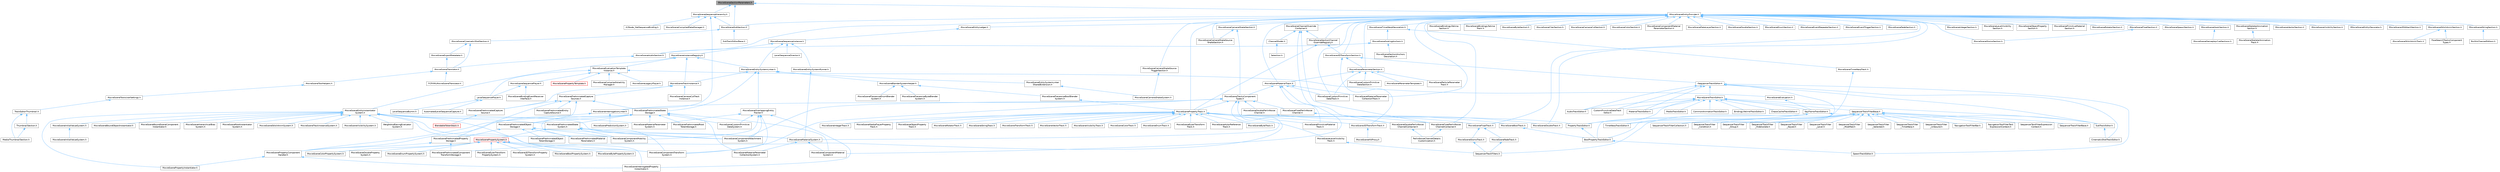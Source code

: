 digraph "MovieSceneSectionParameters.h"
{
 // INTERACTIVE_SVG=YES
 // LATEX_PDF_SIZE
  bgcolor="transparent";
  edge [fontname=Helvetica,fontsize=10,labelfontname=Helvetica,labelfontsize=10];
  node [fontname=Helvetica,fontsize=10,shape=box,height=0.2,width=0.4];
  Node1 [id="Node000001",label="MovieSceneSectionParameters.h",height=0.2,width=0.4,color="gray40", fillcolor="grey60", style="filled", fontcolor="black",tooltip=" "];
  Node1 -> Node2 [id="edge1_Node000001_Node000002",dir="back",color="steelblue1",style="solid",tooltip=" "];
  Node2 [id="Node000002",label="IMovieSceneEntityProvider.h",height=0.2,width=0.4,color="grey40", fillcolor="white", style="filled",URL="$dc/de1/IMovieSceneEntityProvider_8h.html",tooltip=" "];
  Node2 -> Node3 [id="edge2_Node000002_Node000003",dir="back",color="steelblue1",style="solid",tooltip=" "];
  Node3 [id="Node000003",label="IMovieSceneEntityDecorator.h",height=0.2,width=0.4,color="grey40", fillcolor="white", style="filled",URL="$da/d36/IMovieSceneEntityDecorator_8h.html",tooltip=" "];
  Node2 -> Node4 [id="edge3_Node000002_Node000004",dir="back",color="steelblue1",style="solid",tooltip=" "];
  Node4 [id="Node000004",label="MovieScene3DAttachSection.h",height=0.2,width=0.4,color="grey40", fillcolor="white", style="filled",URL="$d4/db3/MovieScene3DAttachSection_8h.html",tooltip=" "];
  Node2 -> Node5 [id="edge4_Node000002_Node000005",dir="back",color="steelblue1",style="solid",tooltip=" "];
  Node5 [id="Node000005",label="MovieScene3DTransformSection.h",height=0.2,width=0.4,color="grey40", fillcolor="white", style="filled",URL="$de/dab/MovieScene3DTransformSection_8h.html",tooltip=" "];
  Node5 -> Node6 [id="edge5_Node000005_Node000006",dir="back",color="steelblue1",style="solid",tooltip=" "];
  Node6 [id="Node000006",label="ISequencerTrackEditor.h",height=0.2,width=0.4,color="grey40", fillcolor="white", style="filled",URL="$df/dca/ISequencerTrackEditor_8h.html",tooltip=" "];
  Node6 -> Node7 [id="edge6_Node000006_Node000007",dir="back",color="steelblue1",style="solid",tooltip=" "];
  Node7 [id="Node000007",label="AudioTrackEditor.h",height=0.2,width=0.4,color="grey40", fillcolor="white", style="filled",URL="$dd/d96/AudioTrackEditor_8h.html",tooltip=" "];
  Node6 -> Node8 [id="edge7_Node000006_Node000008",dir="back",color="steelblue1",style="solid",tooltip=" "];
  Node8 [id="Node000008",label="BoolPropertyTrackEditor.h",height=0.2,width=0.4,color="grey40", fillcolor="white", style="filled",URL="$db/d07/BoolPropertyTrackEditor_8h.html",tooltip=" "];
  Node8 -> Node9 [id="edge8_Node000008_Node000009",dir="back",color="steelblue1",style="solid",tooltip=" "];
  Node9 [id="Node000009",label="SpawnTrackEditor.h",height=0.2,width=0.4,color="grey40", fillcolor="white", style="filled",URL="$d5/dac/SpawnTrackEditor_8h.html",tooltip=" "];
  Node6 -> Node10 [id="edge9_Node000006_Node000010",dir="back",color="steelblue1",style="solid",tooltip=" "];
  Node10 [id="Node000010",label="CinematicShotTrackEditor.h",height=0.2,width=0.4,color="grey40", fillcolor="white", style="filled",URL="$d3/d0c/CinematicShotTrackEditor_8h.html",tooltip=" "];
  Node6 -> Node11 [id="edge10_Node000006_Node000011",dir="back",color="steelblue1",style="solid",tooltip=" "];
  Node11 [id="Node000011",label="CustomPrimitiveDataTrack\lEditor.h",height=0.2,width=0.4,color="grey40", fillcolor="white", style="filled",URL="$dc/d8f/CustomPrimitiveDataTrackEditor_8h.html",tooltip=" "];
  Node6 -> Node12 [id="edge11_Node000006_Node000012",dir="back",color="steelblue1",style="solid",tooltip=" "];
  Node12 [id="Node000012",label="MaterialTrackEditor.h",height=0.2,width=0.4,color="grey40", fillcolor="white", style="filled",URL="$d1/d9f/MaterialTrackEditor_8h.html",tooltip=" "];
  Node6 -> Node13 [id="edge12_Node000006_Node000013",dir="back",color="steelblue1",style="solid",tooltip=" "];
  Node13 [id="Node000013",label="MovieSceneTrackEditor.h",height=0.2,width=0.4,color="grey40", fillcolor="white", style="filled",URL="$db/d6c/MovieSceneTrackEditor_8h.html",tooltip=" "];
  Node13 -> Node7 [id="edge13_Node000013_Node000007",dir="back",color="steelblue1",style="solid",tooltip=" "];
  Node13 -> Node14 [id="edge14_Node000013_Node000014",dir="back",color="steelblue1",style="solid",tooltip=" "];
  Node14 [id="Node000014",label="BindingLifetimeTrackEditor.h",height=0.2,width=0.4,color="grey40", fillcolor="white", style="filled",URL="$db/d3c/BindingLifetimeTrackEditor_8h.html",tooltip=" "];
  Node13 -> Node15 [id="edge15_Node000013_Node000015",dir="back",color="steelblue1",style="solid",tooltip=" "];
  Node15 [id="Node000015",label="ChaosCacheTrackEditor.h",height=0.2,width=0.4,color="grey40", fillcolor="white", style="filled",URL="$db/d36/ChaosCacheTrackEditor_8h.html",tooltip=" "];
  Node13 -> Node16 [id="edge16_Node000013_Node000016",dir="back",color="steelblue1",style="solid",tooltip=" "];
  Node16 [id="Node000016",label="CommonAnimationTrackEditor.h",height=0.2,width=0.4,color="grey40", fillcolor="white", style="filled",URL="$d9/d6e/CommonAnimationTrackEditor_8h.html",tooltip=" "];
  Node13 -> Node11 [id="edge17_Node000013_Node000011",dir="back",color="steelblue1",style="solid",tooltip=" "];
  Node13 -> Node17 [id="edge18_Node000013_Node000017",dir="back",color="steelblue1",style="solid",tooltip=" "];
  Node17 [id="Node000017",label="KeyframeTrackEditor.h",height=0.2,width=0.4,color="grey40", fillcolor="white", style="filled",URL="$dd/d47/KeyframeTrackEditor_8h.html",tooltip=" "];
  Node17 -> Node8 [id="edge19_Node000017_Node000008",dir="back",color="steelblue1",style="solid",tooltip=" "];
  Node17 -> Node18 [id="edge20_Node000017_Node000018",dir="back",color="steelblue1",style="solid",tooltip=" "];
  Node18 [id="Node000018",label="PropertyTrackEditor.h",height=0.2,width=0.4,color="grey40", fillcolor="white", style="filled",URL="$da/d9a/PropertyTrackEditor_8h.html",tooltip=" "];
  Node18 -> Node8 [id="edge21_Node000018_Node000008",dir="back",color="steelblue1",style="solid",tooltip=" "];
  Node17 -> Node19 [id="edge22_Node000017_Node000019",dir="back",color="steelblue1",style="solid",tooltip=" "];
  Node19 [id="Node000019",label="SubTrackEditor.h",height=0.2,width=0.4,color="grey40", fillcolor="white", style="filled",URL="$d8/d5b/SubTrackEditor_8h.html",tooltip=" "];
  Node19 -> Node10 [id="edge23_Node000019_Node000010",dir="back",color="steelblue1",style="solid",tooltip=" "];
  Node17 -> Node20 [id="edge24_Node000017_Node000020",dir="back",color="steelblue1",style="solid",tooltip=" "];
  Node20 [id="Node000020",label="TimeWarpTrackEditor.h",height=0.2,width=0.4,color="grey40", fillcolor="white", style="filled",URL="$dc/d2e/TimeWarpTrackEditor_8h.html",tooltip=" "];
  Node13 -> Node12 [id="edge25_Node000013_Node000012",dir="back",color="steelblue1",style="solid",tooltip=" "];
  Node13 -> Node21 [id="edge26_Node000013_Node000021",dir="back",color="steelblue1",style="solid",tooltip=" "];
  Node21 [id="Node000021",label="MediaTrackEditor.h",height=0.2,width=0.4,color="grey40", fillcolor="white", style="filled",URL="$d0/d41/MediaTrackEditor_8h.html",tooltip=" "];
  Node13 -> Node18 [id="edge27_Node000013_Node000018",dir="back",color="steelblue1",style="solid",tooltip=" "];
  Node13 -> Node22 [id="edge28_Node000013_Node000022",dir="back",color="steelblue1",style="solid",tooltip=" "];
  Node22 [id="Node000022",label="SequencerTrackFilterBase.h",height=0.2,width=0.4,color="grey40", fillcolor="white", style="filled",URL="$d8/def/Filters_2SequencerTrackFilterBase_8h.html",tooltip=" "];
  Node22 -> Node23 [id="edge29_Node000022_Node000023",dir="back",color="steelblue1",style="solid",tooltip=" "];
  Node23 [id="Node000023",label="NavigationToolFilterBar.h",height=0.2,width=0.4,color="grey40", fillcolor="white", style="filled",URL="$df/d14/NavigationToolFilterBar_8h.html",tooltip=" "];
  Node22 -> Node24 [id="edge30_Node000022_Node000024",dir="back",color="steelblue1",style="solid",tooltip=" "];
  Node24 [id="Node000024",label="NavigationToolFilterText\lExpressionContext.h",height=0.2,width=0.4,color="grey40", fillcolor="white", style="filled",URL="$d8/dd2/NavigationToolFilterTextExpressionContext_8h.html",tooltip=" "];
  Node22 -> Node25 [id="edge31_Node000022_Node000025",dir="back",color="steelblue1",style="solid",tooltip=" "];
  Node25 [id="Node000025",label="SequencerTextFilterExpression\lContext.h",height=0.2,width=0.4,color="grey40", fillcolor="white", style="filled",URL="$d0/d9f/SequencerTextFilterExpressionContext_8h.html",tooltip=" "];
  Node22 -> Node26 [id="edge32_Node000022_Node000026",dir="back",color="steelblue1",style="solid",tooltip=" "];
  Node26 [id="Node000026",label="SequencerTrackFilterBase.h",height=0.2,width=0.4,color="grey40", fillcolor="white", style="filled",URL="$d8/d4d/SequencerTrackFilterBase_8h.html",tooltip=" "];
  Node22 -> Node27 [id="edge33_Node000022_Node000027",dir="back",color="steelblue1",style="solid",tooltip=" "];
  Node27 [id="Node000027",label="SequencerTrackFilterCollection.h",height=0.2,width=0.4,color="grey40", fillcolor="white", style="filled",URL="$d8/de2/SequencerTrackFilterCollection_8h.html",tooltip=" "];
  Node22 -> Node28 [id="edge34_Node000022_Node000028",dir="back",color="steelblue1",style="solid",tooltip=" "];
  Node28 [id="Node000028",label="SequencerTrackFilter\l_Condition.h",height=0.2,width=0.4,color="grey40", fillcolor="white", style="filled",URL="$df/d17/SequencerTrackFilter__Condition_8h.html",tooltip=" "];
  Node22 -> Node29 [id="edge35_Node000022_Node000029",dir="back",color="steelblue1",style="solid",tooltip=" "];
  Node29 [id="Node000029",label="SequencerTrackFilter\l_Group.h",height=0.2,width=0.4,color="grey40", fillcolor="white", style="filled",URL="$da/dea/SequencerTrackFilter__Group_8h.html",tooltip=" "];
  Node22 -> Node30 [id="edge36_Node000022_Node000030",dir="back",color="steelblue1",style="solid",tooltip=" "];
  Node30 [id="Node000030",label="SequencerTrackFilter\l_HideIsolate.h",height=0.2,width=0.4,color="grey40", fillcolor="white", style="filled",URL="$d3/d55/SequencerTrackFilter__HideIsolate_8h.html",tooltip=" "];
  Node22 -> Node31 [id="edge37_Node000022_Node000031",dir="back",color="steelblue1",style="solid",tooltip=" "];
  Node31 [id="Node000031",label="SequencerTrackFilter\l_Keyed.h",height=0.2,width=0.4,color="grey40", fillcolor="white", style="filled",URL="$d4/d2d/SequencerTrackFilter__Keyed_8h.html",tooltip=" "];
  Node22 -> Node32 [id="edge38_Node000022_Node000032",dir="back",color="steelblue1",style="solid",tooltip=" "];
  Node32 [id="Node000032",label="SequencerTrackFilter\l_Level.h",height=0.2,width=0.4,color="grey40", fillcolor="white", style="filled",URL="$d2/d6c/SequencerTrackFilter__Level_8h.html",tooltip=" "];
  Node22 -> Node33 [id="edge39_Node000022_Node000033",dir="back",color="steelblue1",style="solid",tooltip=" "];
  Node33 [id="Node000033",label="SequencerTrackFilter\l_Modified.h",height=0.2,width=0.4,color="grey40", fillcolor="white", style="filled",URL="$d0/dd9/SequencerTrackFilter__Modified_8h.html",tooltip=" "];
  Node22 -> Node34 [id="edge40_Node000022_Node000034",dir="back",color="steelblue1",style="solid",tooltip=" "];
  Node34 [id="Node000034",label="SequencerTrackFilter\l_Selected.h",height=0.2,width=0.4,color="grey40", fillcolor="white", style="filled",URL="$dc/d54/SequencerTrackFilter__Selected_8h.html",tooltip=" "];
  Node22 -> Node35 [id="edge41_Node000022_Node000035",dir="back",color="steelblue1",style="solid",tooltip=" "];
  Node35 [id="Node000035",label="SequencerTrackFilter\l_TimeWarp.h",height=0.2,width=0.4,color="grey40", fillcolor="white", style="filled",URL="$d6/dd0/SequencerTrackFilter__TimeWarp_8h.html",tooltip=" "];
  Node22 -> Node36 [id="edge42_Node000022_Node000036",dir="back",color="steelblue1",style="solid",tooltip=" "];
  Node36 [id="Node000036",label="SequencerTrackFilter\l_Unbound.h",height=0.2,width=0.4,color="grey40", fillcolor="white", style="filled",URL="$d0/dd1/SequencerTrackFilter__Unbound_8h.html",tooltip=" "];
  Node22 -> Node37 [id="edge43_Node000022_Node000037",dir="back",color="steelblue1",style="solid",tooltip=" "];
  Node37 [id="Node000037",label="SequencerTrackFilters.h",height=0.2,width=0.4,color="grey40", fillcolor="white", style="filled",URL="$df/d72/SequencerTrackFilters_8h.html",tooltip=" "];
  Node13 -> Node19 [id="edge44_Node000013_Node000019",dir="back",color="steelblue1",style="solid",tooltip=" "];
  Node6 -> Node9 [id="edge45_Node000006_Node000009",dir="back",color="steelblue1",style="solid",tooltip=" "];
  Node6 -> Node19 [id="edge46_Node000006_Node000019",dir="back",color="steelblue1",style="solid",tooltip=" "];
  Node5 -> Node38 [id="edge47_Node000005_Node000038",dir="back",color="steelblue1",style="solid",tooltip=" "];
  Node38 [id="Node000038",label="MovieScene3DTransformTrack.h",height=0.2,width=0.4,color="grey40", fillcolor="white", style="filled",URL="$d9/d06/MovieScene3DTransformTrack_8h.html",tooltip=" "];
  Node38 -> Node39 [id="edge48_Node000038_Node000039",dir="back",color="steelblue1",style="solid",tooltip=" "];
  Node39 [id="Node000039",label="MovieSceneHitProxy.h",height=0.2,width=0.4,color="grey40", fillcolor="white", style="filled",URL="$d0/d01/MovieSceneHitProxy_8h.html",tooltip=" "];
  Node5 -> Node40 [id="edge49_Node000005_Node000040",dir="back",color="steelblue1",style="solid",tooltip=" "];
  Node40 [id="Node000040",label="MovieSceneParameterSection.h",height=0.2,width=0.4,color="grey40", fillcolor="white", style="filled",URL="$de/d65/MovieSceneParameterSection_8h.html",tooltip=" "];
  Node40 -> Node41 [id="edge50_Node000040_Node000041",dir="back",color="steelblue1",style="solid",tooltip=" "];
  Node41 [id="Node000041",label="MovieSceneCustomPrimitive\lDataSection.h",height=0.2,width=0.4,color="grey40", fillcolor="white", style="filled",URL="$d2/d78/MovieSceneCustomPrimitiveDataSection_8h.html",tooltip=" "];
  Node40 -> Node42 [id="edge51_Node000040_Node000042",dir="back",color="steelblue1",style="solid",tooltip=" "];
  Node42 [id="Node000042",label="MovieSceneCustomPrimitive\lDataTrack.h",height=0.2,width=0.4,color="grey40", fillcolor="white", style="filled",URL="$db/d39/MovieSceneCustomPrimitiveDataTrack_8h.html",tooltip=" "];
  Node40 -> Node43 [id="edge52_Node000040_Node000043",dir="back",color="steelblue1",style="solid",tooltip=" "];
  Node43 [id="Node000043",label="MovieSceneMaterialTrack.h",height=0.2,width=0.4,color="grey40", fillcolor="white", style="filled",URL="$d8/d92/MovieSceneMaterialTrack_8h.html",tooltip=" "];
  Node43 -> Node44 [id="edge53_Node000043_Node000044",dir="back",color="steelblue1",style="solid",tooltip=" "];
  Node44 [id="Node000044",label="MovieSceneComponentMaterial\lSystem.h",height=0.2,width=0.4,color="grey40", fillcolor="white", style="filled",URL="$d7/d7c/MovieSceneComponentMaterialSystem_8h.html",tooltip=" "];
  Node43 -> Node42 [id="edge54_Node000043_Node000042",dir="back",color="steelblue1",style="solid",tooltip=" "];
  Node43 -> Node45 [id="edge55_Node000043_Node000045",dir="back",color="steelblue1",style="solid",tooltip=" "];
  Node45 [id="Node000045",label="MovieSceneMaterialParameter\lCollectionTrack.h",height=0.2,width=0.4,color="grey40", fillcolor="white", style="filled",URL="$d7/dc8/MovieSceneMaterialParameterCollectionTrack_8h.html",tooltip=" "];
  Node43 -> Node46 [id="edge56_Node000043_Node000046",dir="back",color="steelblue1",style="solid",tooltip=" "];
  Node46 [id="Node000046",label="MovieScenePrimitiveMaterial\lTrack.h",height=0.2,width=0.4,color="grey40", fillcolor="white", style="filled",URL="$dc/dc4/MovieScenePrimitiveMaterialTrack_8h.html",tooltip=" "];
  Node43 -> Node47 [id="edge57_Node000043_Node000047",dir="back",color="steelblue1",style="solid",tooltip=" "];
  Node47 [id="Node000047",label="MovieSceneTracksComponent\lTypes.h",height=0.2,width=0.4,color="grey40", fillcolor="white", style="filled",URL="$d5/d6a/MovieSceneTracksComponentTypes_8h.html",tooltip=" "];
  Node47 -> Node48 [id="edge58_Node000047_Node000048",dir="back",color="steelblue1",style="solid",tooltip=" "];
  Node48 [id="Node000048",label="MovieSceneComponentAttachment\lSystem.h",height=0.2,width=0.4,color="grey40", fillcolor="white", style="filled",URL="$d9/db3/MovieSceneComponentAttachmentSystem_8h.html",tooltip=" "];
  Node47 -> Node49 [id="edge59_Node000047_Node000049",dir="back",color="steelblue1",style="solid",tooltip=" "];
  Node49 [id="Node000049",label="MovieSceneComponentTransform\lSystem.h",height=0.2,width=0.4,color="grey40", fillcolor="white", style="filled",URL="$d1/d3e/MovieSceneComponentTransformSystem_8h.html",tooltip=" "];
  Node47 -> Node50 [id="edge60_Node000047_Node000050",dir="back",color="steelblue1",style="solid",tooltip=" "];
  Node50 [id="Node000050",label="MovieSceneDoublePerlinNoise\lChannel.h",height=0.2,width=0.4,color="grey40", fillcolor="white", style="filled",URL="$d9/d50/MovieSceneDoublePerlinNoiseChannel_8h.html",tooltip=" "];
  Node50 -> Node51 [id="edge61_Node000050_Node000051",dir="back",color="steelblue1",style="solid",tooltip=" "];
  Node51 [id="Node000051",label="MovieSceneDoublePerlinNoise\lChannelContainer.h",height=0.2,width=0.4,color="grey40", fillcolor="white", style="filled",URL="$de/dae/MovieSceneDoublePerlinNoiseChannelContainer_8h.html",tooltip=" "];
  Node51 -> Node52 [id="edge62_Node000051_Node000052",dir="back",color="steelblue1",style="solid",tooltip=" "];
  Node52 [id="Node000052",label="PerlinNoiseChannelDetails\lCustomization.h",height=0.2,width=0.4,color="grey40", fillcolor="white", style="filled",URL="$d6/df3/PerlinNoiseChannelDetailsCustomization_8h.html",tooltip=" "];
  Node47 -> Node53 [id="edge63_Node000047_Node000053",dir="back",color="steelblue1",style="solid",tooltip=" "];
  Node53 [id="Node000053",label="MovieSceneFloatPerlinNoise\lChannel.h",height=0.2,width=0.4,color="grey40", fillcolor="white", style="filled",URL="$d2/d9d/MovieSceneFloatPerlinNoiseChannel_8h.html",tooltip=" "];
  Node53 -> Node54 [id="edge64_Node000053_Node000054",dir="back",color="steelblue1",style="solid",tooltip=" "];
  Node54 [id="Node000054",label="MovieSceneFloatPerlinNoise\lChannelContainer.h",height=0.2,width=0.4,color="grey40", fillcolor="white", style="filled",URL="$d6/dcb/MovieSceneFloatPerlinNoiseChannelContainer_8h.html",tooltip=" "];
  Node54 -> Node52 [id="edge65_Node000054_Node000052",dir="back",color="steelblue1",style="solid",tooltip=" "];
  Node47 -> Node55 [id="edge66_Node000047_Node000055",dir="back",color="steelblue1",style="solid",tooltip=" "];
  Node55 [id="Node000055",label="MovieSceneInterrogationLinker.h",height=0.2,width=0.4,color="grey40", fillcolor="white", style="filled",URL="$d9/d6a/MovieSceneInterrogationLinker_8h.html",tooltip=" "];
  Node55 -> Node56 [id="edge67_Node000055_Node000056",dir="back",color="steelblue1",style="solid",tooltip=" "];
  Node56 [id="Node000056",label="MovieScenePredictionSystem.h",height=0.2,width=0.4,color="grey40", fillcolor="white", style="filled",URL="$dc/d7f/MovieScenePredictionSystem_8h.html",tooltip=" "];
  Node55 -> Node57 [id="edge68_Node000055_Node000057",dir="back",color="steelblue1",style="solid",tooltip=" "];
  Node57 [id="Node000057",label="MovieScenePropertyComponent\lHandler.h",height=0.2,width=0.4,color="grey40", fillcolor="white", style="filled",URL="$d1/d1c/MovieScenePropertyComponentHandler_8h.html",tooltip=" "];
  Node57 -> Node58 [id="edge69_Node000057_Node000058",dir="back",color="steelblue1",style="solid",tooltip=" "];
  Node58 [id="Node000058",label="MovieSceneInterrogatedProperty\lInstantiator.h",height=0.2,width=0.4,color="grey40", fillcolor="white", style="filled",URL="$df/d43/MovieSceneInterrogatedPropertyInstantiator_8h.html",tooltip=" "];
  Node57 -> Node59 [id="edge70_Node000057_Node000059",dir="back",color="steelblue1",style="solid",tooltip=" "];
  Node59 [id="Node000059",label="MovieScenePropertyInstantiator.h",height=0.2,width=0.4,color="grey40", fillcolor="white", style="filled",URL="$d2/ddc/MovieScenePropertyInstantiator_8h.html",tooltip=" "];
  Node47 -> Node60 [id="edge71_Node000047_Node000060",dir="back",color="steelblue1",style="solid",tooltip=" "];
  Node60 [id="Node000060",label="MovieSceneMaterialSystem.h",height=0.2,width=0.4,color="grey40", fillcolor="white", style="filled",URL="$d2/d2f/MovieSceneMaterialSystem_8h.html",tooltip=" "];
  Node60 -> Node44 [id="edge72_Node000060_Node000044",dir="back",color="steelblue1",style="solid",tooltip=" "];
  Node60 -> Node61 [id="edge73_Node000060_Node000061",dir="back",color="steelblue1",style="solid",tooltip=" "];
  Node61 [id="Node000061",label="MovieSceneMaterialParameter\lCollectionSystem.h",height=0.2,width=0.4,color="grey40", fillcolor="white", style="filled",URL="$d4/d18/MovieSceneMaterialParameterCollectionSystem_8h.html",tooltip=" "];
  Node47 -> Node62 [id="edge74_Node000047_Node000062",dir="back",color="steelblue1",style="solid",tooltip=" "];
  Node62 [id="Node000062",label="MovieScenePreAnimatedComponent\lTransformStorage.h",height=0.2,width=0.4,color="grey40", fillcolor="white", style="filled",URL="$d9/d84/MovieScenePreAnimatedComponentTransformStorage_8h.html",tooltip=" "];
  Node47 -> Node63 [id="edge75_Node000047_Node000063",dir="back",color="steelblue1",style="solid",tooltip=" "];
  Node63 [id="Node000063",label="MovieScenePropertyTrack.h",height=0.2,width=0.4,color="grey40", fillcolor="white", style="filled",URL="$da/d0c/MovieScenePropertyTrack_8h.html",tooltip=" "];
  Node63 -> Node38 [id="edge76_Node000063_Node000038",dir="back",color="steelblue1",style="solid",tooltip=" "];
  Node63 -> Node64 [id="edge77_Node000063_Node000064",dir="back",color="steelblue1",style="solid",tooltip=" "];
  Node64 [id="Node000064",label="MovieSceneActorReference\lTrack.h",height=0.2,width=0.4,color="grey40", fillcolor="white", style="filled",URL="$d9/d9b/MovieSceneActorReferenceTrack_8h.html",tooltip=" "];
  Node63 -> Node65 [id="edge78_Node000063_Node000065",dir="back",color="steelblue1",style="solid",tooltip=" "];
  Node65 [id="Node000065",label="MovieSceneBoolTrack.h",height=0.2,width=0.4,color="grey40", fillcolor="white", style="filled",URL="$d7/ddf/MovieSceneBoolTrack_8h.html",tooltip=" "];
  Node65 -> Node8 [id="edge79_Node000065_Node000008",dir="back",color="steelblue1",style="solid",tooltip=" "];
  Node63 -> Node66 [id="edge80_Node000063_Node000066",dir="back",color="steelblue1",style="solid",tooltip=" "];
  Node66 [id="Node000066",label="MovieSceneByteTrack.h",height=0.2,width=0.4,color="grey40", fillcolor="white", style="filled",URL="$dc/d79/MovieSceneByteTrack_8h.html",tooltip=" "];
  Node63 -> Node67 [id="edge81_Node000063_Node000067",dir="back",color="steelblue1",style="solid",tooltip=" "];
  Node67 [id="Node000067",label="MovieSceneColorTrack.h",height=0.2,width=0.4,color="grey40", fillcolor="white", style="filled",URL="$d8/df9/MovieSceneColorTrack_8h.html",tooltip=" "];
  Node63 -> Node68 [id="edge82_Node000063_Node000068",dir="back",color="steelblue1",style="solid",tooltip=" "];
  Node68 [id="Node000068",label="MovieSceneDoubleTrack.h",height=0.2,width=0.4,color="grey40", fillcolor="white", style="filled",URL="$de/d31/MovieSceneDoubleTrack_8h.html",tooltip=" "];
  Node63 -> Node69 [id="edge83_Node000063_Node000069",dir="back",color="steelblue1",style="solid",tooltip=" "];
  Node69 [id="Node000069",label="MovieSceneEnumTrack.h",height=0.2,width=0.4,color="grey40", fillcolor="white", style="filled",URL="$d6/d95/MovieSceneEnumTrack_8h.html",tooltip=" "];
  Node63 -> Node70 [id="edge84_Node000063_Node000070",dir="back",color="steelblue1",style="solid",tooltip=" "];
  Node70 [id="Node000070",label="MovieSceneEulerTransform\lTrack.h",height=0.2,width=0.4,color="grey40", fillcolor="white", style="filled",URL="$d7/d3a/MovieSceneEulerTransformTrack_8h.html",tooltip=" "];
  Node63 -> Node71 [id="edge85_Node000063_Node000071",dir="back",color="steelblue1",style="solid",tooltip=" "];
  Node71 [id="Node000071",label="MovieSceneFloatTrack.h",height=0.2,width=0.4,color="grey40", fillcolor="white", style="filled",URL="$dc/d88/MovieSceneFloatTrack_8h.html",tooltip=" "];
  Node71 -> Node72 [id="edge86_Node000071_Node000072",dir="back",color="steelblue1",style="solid",tooltip=" "];
  Node72 [id="Node000072",label="MovieSceneFadeTrack.h",height=0.2,width=0.4,color="grey40", fillcolor="white", style="filled",URL="$d3/dd6/MovieSceneFadeTrack_8h.html",tooltip=" "];
  Node72 -> Node37 [id="edge87_Node000072_Node000037",dir="back",color="steelblue1",style="solid",tooltip=" "];
  Node71 -> Node73 [id="edge88_Node000071_Node000073",dir="back",color="steelblue1",style="solid",tooltip=" "];
  Node73 [id="Node000073",label="MovieSceneSlomoTrack.h",height=0.2,width=0.4,color="grey40", fillcolor="white", style="filled",URL="$d3/d88/MovieSceneSlomoTrack_8h.html",tooltip=" "];
  Node73 -> Node37 [id="edge89_Node000073_Node000037",dir="back",color="steelblue1",style="solid",tooltip=" "];
  Node63 -> Node74 [id="edge90_Node000063_Node000074",dir="back",color="steelblue1",style="solid",tooltip=" "];
  Node74 [id="Node000074",label="MovieSceneIntegerTrack.h",height=0.2,width=0.4,color="grey40", fillcolor="white", style="filled",URL="$d9/d1a/MovieSceneIntegerTrack_8h.html",tooltip=" "];
  Node63 -> Node75 [id="edge91_Node000063_Node000075",dir="back",color="steelblue1",style="solid",tooltip=" "];
  Node75 [id="Node000075",label="MovieSceneLevelVisibility\lTrack.h",height=0.2,width=0.4,color="grey40", fillcolor="white", style="filled",URL="$d8/dae/MovieSceneLevelVisibilityTrack_8h.html",tooltip=" "];
  Node75 -> Node37 [id="edge92_Node000075_Node000037",dir="back",color="steelblue1",style="solid",tooltip=" "];
  Node63 -> Node76 [id="edge93_Node000063_Node000076",dir="back",color="steelblue1",style="solid",tooltip=" "];
  Node76 [id="Node000076",label="MovieSceneMediaPlayerProperty\lTrack.h",height=0.2,width=0.4,color="grey40", fillcolor="white", style="filled",URL="$d4/da1/MovieSceneMediaPlayerPropertyTrack_8h.html",tooltip=" "];
  Node63 -> Node77 [id="edge94_Node000063_Node000077",dir="back",color="steelblue1",style="solid",tooltip=" "];
  Node77 [id="Node000077",label="MovieSceneObjectProperty\lTrack.h",height=0.2,width=0.4,color="grey40", fillcolor="white", style="filled",URL="$dc/da9/MovieSceneObjectPropertyTrack_8h.html",tooltip=" "];
  Node63 -> Node46 [id="edge95_Node000063_Node000046",dir="back",color="steelblue1",style="solid",tooltip=" "];
  Node63 -> Node78 [id="edge96_Node000063_Node000078",dir="back",color="steelblue1",style="solid",tooltip=" "];
  Node78 [id="Node000078",label="MovieSceneRotatorTrack.h",height=0.2,width=0.4,color="grey40", fillcolor="white", style="filled",URL="$d3/d8f/MovieSceneRotatorTrack_8h.html",tooltip=" "];
  Node63 -> Node79 [id="edge97_Node000063_Node000079",dir="back",color="steelblue1",style="solid",tooltip=" "];
  Node79 [id="Node000079",label="MovieSceneStringTrack.h",height=0.2,width=0.4,color="grey40", fillcolor="white", style="filled",URL="$dd/d54/MovieSceneStringTrack_8h.html",tooltip=" "];
  Node63 -> Node80 [id="edge98_Node000063_Node000080",dir="back",color="steelblue1",style="solid",tooltip=" "];
  Node80 [id="Node000080",label="MovieSceneTransformTrack.h",height=0.2,width=0.4,color="grey40", fillcolor="white", style="filled",URL="$df/d57/MovieSceneTransformTrack_8h.html",tooltip=" "];
  Node63 -> Node81 [id="edge99_Node000063_Node000081",dir="back",color="steelblue1",style="solid",tooltip=" "];
  Node81 [id="Node000081",label="MovieSceneVectorTrack.h",height=0.2,width=0.4,color="grey40", fillcolor="white", style="filled",URL="$d8/d5e/MovieSceneVectorTrack_8h.html",tooltip=" "];
  Node63 -> Node82 [id="edge100_Node000063_Node000082",dir="back",color="steelblue1",style="solid",tooltip=" "];
  Node82 [id="Node000082",label="MovieSceneVisibilityTrack.h",height=0.2,width=0.4,color="grey40", fillcolor="white", style="filled",URL="$dd/d5e/MovieSceneVisibilityTrack_8h.html",tooltip=" "];
  Node63 -> Node18 [id="edge101_Node000063_Node000018",dir="back",color="steelblue1",style="solid",tooltip=" "];
  Node40 -> Node83 [id="edge102_Node000040_Node000083",dir="back",color="steelblue1",style="solid",tooltip=" "];
  Node83 [id="Node000083",label="MovieSceneParameterTemplate.h",height=0.2,width=0.4,color="grey40", fillcolor="white", style="filled",URL="$d9/df3/MovieSceneParameterTemplate_8h.html",tooltip=" "];
  Node40 -> Node84 [id="edge103_Node000040_Node000084",dir="back",color="steelblue1",style="solid",tooltip=" "];
  Node84 [id="Node000084",label="MovieSceneParticleParameter\lTrack.h",height=0.2,width=0.4,color="grey40", fillcolor="white", style="filled",URL="$d2/d09/MovieSceneParticleParameterTrack_8h.html",tooltip=" "];
  Node2 -> Node85 [id="edge104_Node000002_Node000085",dir="back",color="steelblue1",style="solid",tooltip=" "];
  Node85 [id="Node000085",label="MovieSceneAudioSection.h",height=0.2,width=0.4,color="grey40", fillcolor="white", style="filled",URL="$da/d5f/MovieSceneAudioSection_8h.html",tooltip=" "];
  Node85 -> Node86 [id="edge105_Node000085_Node000086",dir="back",color="steelblue1",style="solid",tooltip=" "];
  Node86 [id="Node000086",label="MovieSceneTranslator.h",height=0.2,width=0.4,color="grey40", fillcolor="white", style="filled",URL="$d2/d49/MovieSceneTranslator_8h.html",tooltip=" "];
  Node86 -> Node87 [id="edge106_Node000086_Node000087",dir="back",color="steelblue1",style="solid",tooltip=" "];
  Node87 [id="Node000087",label="FCPXMLMovieSceneTranslator.h",height=0.2,width=0.4,color="grey40", fillcolor="white", style="filled",URL="$d2/d93/FCPXMLMovieSceneTranslator_8h.html",tooltip=" "];
  Node86 -> Node88 [id="edge107_Node000086_Node000088",dir="back",color="steelblue1",style="solid",tooltip=" "];
  Node88 [id="Node000088",label="MovieSceneToolHelpers.h",height=0.2,width=0.4,color="grey40", fillcolor="white", style="filled",URL="$d4/d0e/MovieSceneToolHelpers_8h.html",tooltip=" "];
  Node88 -> Node89 [id="edge108_Node000088_Node000089",dir="back",color="steelblue1",style="solid",tooltip=" "];
  Node89 [id="Node000089",label="MovieSceneToolsUserSettings.h",height=0.2,width=0.4,color="grey40", fillcolor="white", style="filled",URL="$d5/dab/MovieSceneToolsUserSettings_8h.html",tooltip=" "];
  Node89 -> Node90 [id="edge109_Node000089_Node000090",dir="back",color="steelblue1",style="solid",tooltip=" "];
  Node90 [id="Node000090",label="TrackEditorThumbnail.h",height=0.2,width=0.4,color="grey40", fillcolor="white", style="filled",URL="$d6/d44/TrackEditorThumbnail_8h.html",tooltip=" "];
  Node90 -> Node91 [id="edge110_Node000090_Node000091",dir="back",color="steelblue1",style="solid",tooltip=" "];
  Node91 [id="Node000091",label="MediaThumbnailSection.h",height=0.2,width=0.4,color="grey40", fillcolor="white", style="filled",URL="$d8/dfe/MediaThumbnailSection_8h.html",tooltip=" "];
  Node90 -> Node92 [id="edge111_Node000090_Node000092",dir="back",color="steelblue1",style="solid",tooltip=" "];
  Node92 [id="Node000092",label="ThumbnailSection.h",height=0.2,width=0.4,color="grey40", fillcolor="white", style="filled",URL="$de/daf/ThumbnailSection_8h.html",tooltip=" "];
  Node92 -> Node91 [id="edge112_Node000092_Node000091",dir="back",color="steelblue1",style="solid",tooltip=" "];
  Node2 -> Node93 [id="edge113_Node000002_Node000093",dir="back",color="steelblue1",style="solid",tooltip=" "];
  Node93 [id="Node000093",label="MovieSceneBindingLifetime\lSection.h",height=0.2,width=0.4,color="grey40", fillcolor="white", style="filled",URL="$da/d3d/MovieSceneBindingLifetimeSection_8h.html",tooltip=" "];
  Node2 -> Node94 [id="edge114_Node000002_Node000094",dir="back",color="steelblue1",style="solid",tooltip=" "];
  Node94 [id="Node000094",label="MovieSceneBindingLifetime\lTrack.h",height=0.2,width=0.4,color="grey40", fillcolor="white", style="filled",URL="$d8/d77/MovieSceneBindingLifetimeTrack_8h.html",tooltip=" "];
  Node2 -> Node95 [id="edge115_Node000002_Node000095",dir="back",color="steelblue1",style="solid",tooltip=" "];
  Node95 [id="Node000095",label="MovieSceneByteSection.h",height=0.2,width=0.4,color="grey40", fillcolor="white", style="filled",URL="$da/dd4/MovieSceneByteSection_8h.html",tooltip=" "];
  Node2 -> Node96 [id="edge116_Node000002_Node000096",dir="back",color="steelblue1",style="solid",tooltip=" "];
  Node96 [id="Node000096",label="MovieSceneCVarSection.h",height=0.2,width=0.4,color="grey40", fillcolor="white", style="filled",URL="$da/de6/MovieSceneCVarSection_8h.html",tooltip=" "];
  Node2 -> Node97 [id="edge117_Node000002_Node000097",dir="back",color="steelblue1",style="solid",tooltip=" "];
  Node97 [id="Node000097",label="MovieSceneCameraCutSection.h",height=0.2,width=0.4,color="grey40", fillcolor="white", style="filled",URL="$d8/d5f/MovieSceneCameraCutSection_8h.html",tooltip=" "];
  Node2 -> Node98 [id="edge118_Node000002_Node000098",dir="back",color="steelblue1",style="solid",tooltip=" "];
  Node98 [id="Node000098",label="MovieSceneCameraShakeSection.h",height=0.2,width=0.4,color="grey40", fillcolor="white", style="filled",URL="$df/d10/MovieSceneCameraShakeSection_8h.html",tooltip=" "];
  Node98 -> Node99 [id="edge119_Node000098_Node000099",dir="back",color="steelblue1",style="solid",tooltip=" "];
  Node99 [id="Node000099",label="MovieSceneCameraShakeSource\lShakeSection.h",height=0.2,width=0.4,color="grey40", fillcolor="white", style="filled",URL="$d1/d24/MovieSceneCameraShakeSourceShakeSection_8h.html",tooltip=" "];
  Node98 -> Node47 [id="edge120_Node000098_Node000047",dir="back",color="steelblue1",style="solid",tooltip=" "];
  Node2 -> Node99 [id="edge121_Node000002_Node000099",dir="back",color="steelblue1",style="solid",tooltip=" "];
  Node2 -> Node100 [id="edge122_Node000002_Node000100",dir="back",color="steelblue1",style="solid",tooltip=" "];
  Node100 [id="Node000100",label="MovieSceneCameraShakeSource\lTriggerSection.h",height=0.2,width=0.4,color="grey40", fillcolor="white", style="filled",URL="$d3/d5f/MovieSceneCameraShakeSourceTriggerSection_8h.html",tooltip=" "];
  Node100 -> Node101 [id="edge123_Node000100_Node000101",dir="back",color="steelblue1",style="solid",tooltip=" "];
  Node101 [id="Node000101",label="MovieSceneCameraShakeSystem.h",height=0.2,width=0.4,color="grey40", fillcolor="white", style="filled",URL="$d2/dcc/MovieSceneCameraShakeSystem_8h.html",tooltip=" "];
  Node2 -> Node102 [id="edge124_Node000002_Node000102",dir="back",color="steelblue1",style="solid",tooltip=" "];
  Node102 [id="Node000102",label="MovieSceneChannelOverride\lContainer.h",height=0.2,width=0.4,color="grey40", fillcolor="white", style="filled",URL="$d1/dd2/MovieSceneChannelOverrideContainer_8h.html",tooltip=" "];
  Node102 -> Node103 [id="edge125_Node000102_Node000103",dir="back",color="steelblue1",style="solid",tooltip=" "];
  Node103 [id="Node000103",label="ChannelModel.h",height=0.2,width=0.4,color="grey40", fillcolor="white", style="filled",URL="$de/d30/ChannelModel_8h.html",tooltip=" "];
  Node103 -> Node104 [id="edge126_Node000103_Node000104",dir="back",color="steelblue1",style="solid",tooltip=" "];
  Node104 [id="Node000104",label="Selection.h",height=0.2,width=0.4,color="grey40", fillcolor="white", style="filled",URL="$dd/dc2/Editor_2Sequencer_2Public_2MVVM_2Selection_2Selection_8h.html",tooltip=" "];
  Node102 -> Node51 [id="edge127_Node000102_Node000051",dir="back",color="steelblue1",style="solid",tooltip=" "];
  Node102 -> Node54 [id="edge128_Node000102_Node000054",dir="back",color="steelblue1",style="solid",tooltip=" "];
  Node102 -> Node105 [id="edge129_Node000102_Node000105",dir="back",color="steelblue1",style="solid",tooltip=" "];
  Node105 [id="Node000105",label="MovieSceneSectionChannel\lOverrideRegistry.h",height=0.2,width=0.4,color="grey40", fillcolor="white", style="filled",URL="$d0/d33/MovieSceneSectionChannelOverrideRegistry_8h.html",tooltip=" "];
  Node105 -> Node5 [id="edge130_Node000105_Node000005",dir="back",color="steelblue1",style="solid",tooltip=" "];
  Node105 -> Node63 [id="edge131_Node000105_Node000063",dir="back",color="steelblue1",style="solid",tooltip=" "];
  Node2 -> Node106 [id="edge132_Node000002_Node000106",dir="back",color="steelblue1",style="solid",tooltip=" "];
  Node106 [id="Node000106",label="MovieSceneColorSection.h",height=0.2,width=0.4,color="grey40", fillcolor="white", style="filled",URL="$dd/dd4/MovieSceneColorSection_8h.html",tooltip=" "];
  Node2 -> Node107 [id="edge133_Node000002_Node000107",dir="back",color="steelblue1",style="solid",tooltip=" "];
  Node107 [id="Node000107",label="MovieSceneComponentMaterial\lParameterSection.h",height=0.2,width=0.4,color="grey40", fillcolor="white", style="filled",URL="$dd/d3d/MovieSceneComponentMaterialParameterSection_8h.html",tooltip=" "];
  Node2 -> Node42 [id="edge134_Node000002_Node000042",dir="back",color="steelblue1",style="solid",tooltip=" "];
  Node2 -> Node108 [id="edge135_Node000002_Node000108",dir="back",color="steelblue1",style="solid",tooltip=" "];
  Node108 [id="Node000108",label="MovieSceneDataLayerSection.h",height=0.2,width=0.4,color="grey40", fillcolor="white", style="filled",URL="$d9/d30/MovieSceneDataLayerSection_8h.html",tooltip=" "];
  Node2 -> Node109 [id="edge136_Node000002_Node000109",dir="back",color="steelblue1",style="solid",tooltip=" "];
  Node109 [id="Node000109",label="MovieSceneDoubleSection.h",height=0.2,width=0.4,color="grey40", fillcolor="white", style="filled",URL="$d3/df4/MovieSceneDoubleSection_8h.html",tooltip=" "];
  Node2 -> Node68 [id="edge137_Node000002_Node000068",dir="back",color="steelblue1",style="solid",tooltip=" "];
  Node2 -> Node110 [id="edge138_Node000002_Node000110",dir="back",color="steelblue1",style="solid",tooltip=" "];
  Node110 [id="Node000110",label="MovieSceneEntityLedger.h",height=0.2,width=0.4,color="grey40", fillcolor="white", style="filled",URL="$d6/d4e/MovieSceneEntityLedger_8h.html",tooltip=" "];
  Node110 -> Node111 [id="edge139_Node000110_Node000111",dir="back",color="steelblue1",style="solid",tooltip=" "];
  Node111 [id="Node000111",label="MovieSceneSequenceInstance.h",height=0.2,width=0.4,color="grey40", fillcolor="white", style="filled",URL="$d1/d07/MovieSceneSequenceInstance_8h.html",tooltip=" "];
  Node111 -> Node112 [id="edge140_Node000111_Node000112",dir="back",color="steelblue1",style="solid",tooltip=" "];
  Node112 [id="Node000112",label="LevelSequenceDirector.h",height=0.2,width=0.4,color="grey40", fillcolor="white", style="filled",URL="$d8/d00/LevelSequenceDirector_8h.html",tooltip=" "];
  Node111 -> Node113 [id="edge141_Node000111_Node000113",dir="back",color="steelblue1",style="solid",tooltip=" "];
  Node113 [id="Node000113",label="MovieSceneEntitySystemLinker.h",height=0.2,width=0.4,color="grey40", fillcolor="white", style="filled",URL="$d9/d16/MovieSceneEntitySystemLinker_8h.html",tooltip=" "];
  Node113 -> Node114 [id="edge142_Node000113_Node000114",dir="back",color="steelblue1",style="solid",tooltip=" "];
  Node114 [id="Node000114",label="MovieSceneBlenderSystemHelper.h",height=0.2,width=0.4,color="grey40", fillcolor="white", style="filled",URL="$d5/d47/MovieSceneBlenderSystemHelper_8h.html",tooltip=" "];
  Node114 -> Node115 [id="edge143_Node000114_Node000115",dir="back",color="steelblue1",style="solid",tooltip=" "];
  Node115 [id="Node000115",label="MovieScenePiecewiseBoolBlender\lSystem.h",height=0.2,width=0.4,color="grey40", fillcolor="white", style="filled",URL="$d7/d27/MovieScenePiecewiseBoolBlenderSystem_8h.html",tooltip=" "];
  Node115 -> Node63 [id="edge144_Node000115_Node000063",dir="back",color="steelblue1",style="solid",tooltip=" "];
  Node114 -> Node116 [id="edge145_Node000114_Node000116",dir="back",color="steelblue1",style="solid",tooltip=" "];
  Node116 [id="Node000116",label="MovieScenePiecewiseByteBlender\lSystem.h",height=0.2,width=0.4,color="grey40", fillcolor="white", style="filled",URL="$d7/dde/MovieScenePiecewiseByteBlenderSystem_8h.html",tooltip=" "];
  Node114 -> Node117 [id="edge146_Node000114_Node000117",dir="back",color="steelblue1",style="solid",tooltip=" "];
  Node117 [id="Node000117",label="MovieScenePiecewiseEnumBlender\lSystem.h",height=0.2,width=0.4,color="grey40", fillcolor="white", style="filled",URL="$d4/dfe/MovieScenePiecewiseEnumBlenderSystem_8h.html",tooltip=" "];
  Node113 -> Node118 [id="edge147_Node000113_Node000118",dir="back",color="steelblue1",style="solid",tooltip=" "];
  Node118 [id="Node000118",label="MovieSceneEntitySystemLinker\lSharedExtension.h",height=0.2,width=0.4,color="grey40", fillcolor="white", style="filled",URL="$dc/df1/MovieSceneEntitySystemLinkerSharedExtension_8h.html",tooltip=" "];
  Node118 -> Node101 [id="edge148_Node000118_Node000101",dir="back",color="steelblue1",style="solid",tooltip=" "];
  Node113 -> Node119 [id="edge149_Node000113_Node000119",dir="back",color="steelblue1",style="solid",tooltip=" "];
  Node119 [id="Node000119",label="MovieSceneOverlappingEntity\lTracker.h",height=0.2,width=0.4,color="grey40", fillcolor="white", style="filled",URL="$db/d41/MovieSceneOverlappingEntityTracker_8h.html",tooltip=" "];
  Node119 -> Node48 [id="edge150_Node000119_Node000048",dir="back",color="steelblue1",style="solid",tooltip=" "];
  Node119 -> Node120 [id="edge151_Node000119_Node000120",dir="back",color="steelblue1",style="solid",tooltip=" "];
  Node120 [id="Node000120",label="MovieSceneComponentMobility\lSystem.h",height=0.2,width=0.4,color="grey40", fillcolor="white", style="filled",URL="$d7/dca/MovieSceneComponentMobilitySystem_8h.html",tooltip=" "];
  Node119 -> Node49 [id="edge152_Node000119_Node000049",dir="back",color="steelblue1",style="solid",tooltip=" "];
  Node119 -> Node121 [id="edge153_Node000119_Node000121",dir="back",color="steelblue1",style="solid",tooltip=" "];
  Node121 [id="Node000121",label="MovieSceneCustomPrimitive\lDataSystem.h",height=0.2,width=0.4,color="grey40", fillcolor="white", style="filled",URL="$d1/da0/MovieSceneCustomPrimitiveDataSystem_8h.html",tooltip=" "];
  Node119 -> Node58 [id="edge154_Node000119_Node000058",dir="back",color="steelblue1",style="solid",tooltip=" "];
  Node119 -> Node122 [id="edge155_Node000119_Node000122",dir="back",color="steelblue1",style="solid",tooltip=" "];
  Node122 [id="Node000122",label="MovieSceneMaterialParameter\lSystem.h",height=0.2,width=0.4,color="grey40", fillcolor="white", style="filled",URL="$d9/d38/MovieSceneMaterialParameterSystem_8h.html",tooltip=" "];
  Node113 -> Node123 [id="edge156_Node000113_Node000123",dir="back",color="steelblue1",style="solid",tooltip=" "];
  Node123 [id="Node000123",label="MovieScenePreAnimatedState\lStorage.h",height=0.2,width=0.4,color="grey40", fillcolor="white", style="filled",URL="$db/d56/MovieScenePreAnimatedStateStorage_8h.html",tooltip=" "];
  Node123 -> Node44 [id="edge157_Node000123_Node000044",dir="back",color="steelblue1",style="solid",tooltip=" "];
  Node123 -> Node121 [id="edge158_Node000123_Node000121",dir="back",color="steelblue1",style="solid",tooltip=" "];
  Node123 -> Node61 [id="edge159_Node000123_Node000061",dir="back",color="steelblue1",style="solid",tooltip=" "];
  Node123 -> Node122 [id="edge160_Node000123_Node000122",dir="back",color="steelblue1",style="solid",tooltip=" "];
  Node123 -> Node124 [id="edge161_Node000123_Node000124",dir="back",color="steelblue1",style="solid",tooltip=" "];
  Node124 [id="Node000124",label="MovieScenePreAnimatedMaterial\lParameters.h",height=0.2,width=0.4,color="grey40", fillcolor="white", style="filled",URL="$d9/dac/MovieScenePreAnimatedMaterialParameters_8h.html",tooltip=" "];
  Node123 -> Node125 [id="edge162_Node000123_Node000125",dir="back",color="steelblue1",style="solid",tooltip=" "];
  Node125 [id="Node000125",label="MovieScenePreAnimatedObject\lStorage.h",height=0.2,width=0.4,color="grey40", fillcolor="white", style="filled",URL="$d1/dc5/MovieScenePreAnimatedObjectStorage_8h.html",tooltip=" "];
  Node125 -> Node120 [id="edge163_Node000125_Node000120",dir="back",color="steelblue1",style="solid",tooltip=" "];
  Node125 -> Node60 [id="edge164_Node000125_Node000060",dir="back",color="steelblue1",style="solid",tooltip=" "];
  Node125 -> Node124 [id="edge165_Node000125_Node000124",dir="back",color="steelblue1",style="solid",tooltip=" "];
  Node125 -> Node126 [id="edge166_Node000125_Node000126",dir="back",color="steelblue1",style="solid",tooltip=" "];
  Node126 [id="Node000126",label="MovieScenePreAnimatedObject\lTokenStorage.h",height=0.2,width=0.4,color="grey40", fillcolor="white", style="filled",URL="$dc/d07/MovieScenePreAnimatedObjectTokenStorage_8h.html",tooltip=" "];
  Node125 -> Node127 [id="edge167_Node000125_Node000127",dir="back",color="steelblue1",style="solid",tooltip=" "];
  Node127 [id="Node000127",label="MovieScenePreAnimatedProperty\lStorage.h",height=0.2,width=0.4,color="grey40", fillcolor="white", style="filled",URL="$de/d55/MovieScenePreAnimatedPropertyStorage_8h.html",tooltip=" "];
  Node127 -> Node62 [id="edge168_Node000127_Node000062",dir="back",color="steelblue1",style="solid",tooltip=" "];
  Node127 -> Node57 [id="edge169_Node000127_Node000057",dir="back",color="steelblue1",style="solid",tooltip=" "];
  Node123 -> Node128 [id="edge170_Node000123_Node000128",dir="back",color="steelblue1",style="solid",tooltip=" "];
  Node128 [id="Node000128",label="MovieScenePreAnimatedRoot\lTokenStorage.h",height=0.2,width=0.4,color="grey40", fillcolor="white", style="filled",URL="$d1/db6/MovieScenePreAnimatedRootTokenStorage_8h.html",tooltip=" "];
  Node123 -> Node129 [id="edge171_Node000123_Node000129",dir="back",color="steelblue1",style="solid",tooltip=" "];
  Node129 [id="Node000129",label="MovieScenePreAnimatedState\lSystem.h",height=0.2,width=0.4,color="grey40", fillcolor="white", style="filled",URL="$df/d2d/MovieScenePreAnimatedStateSystem_8h.html",tooltip=" "];
  Node129 -> Node48 [id="edge172_Node000129_Node000048",dir="back",color="steelblue1",style="solid",tooltip=" "];
  Node129 -> Node120 [id="edge173_Node000129_Node000120",dir="back",color="steelblue1",style="solid",tooltip=" "];
  Node129 -> Node49 [id="edge174_Node000129_Node000049",dir="back",color="steelblue1",style="solid",tooltip=" "];
  Node129 -> Node60 [id="edge175_Node000129_Node000060",dir="back",color="steelblue1",style="solid",tooltip=" "];
  Node129 -> Node130 [id="edge176_Node000129_Node000130",dir="back",color="steelblue1",style="solid",tooltip=" "];
  Node130 [id="Node000130",label="MovieScenePropertySystem.h",height=0.2,width=0.4,color="red", fillcolor="#FFF0F0", style="filled",URL="$dd/d75/MovieScenePropertySystem_8h.html",tooltip=" "];
  Node130 -> Node131 [id="edge177_Node000130_Node000131",dir="back",color="steelblue1",style="solid",tooltip=" "];
  Node131 [id="Node000131",label="MovieScene3DTransformProperty\lSystem.h",height=0.2,width=0.4,color="grey40", fillcolor="white", style="filled",URL="$dc/d97/MovieScene3DTransformPropertySystem_8h.html",tooltip=" "];
  Node130 -> Node132 [id="edge178_Node000130_Node000132",dir="back",color="steelblue1",style="solid",tooltip=" "];
  Node132 [id="Node000132",label="MovieSceneBoolPropertySystem.h",height=0.2,width=0.4,color="grey40", fillcolor="white", style="filled",URL="$d4/d0f/MovieSceneBoolPropertySystem_8h.html",tooltip=" "];
  Node130 -> Node133 [id="edge179_Node000130_Node000133",dir="back",color="steelblue1",style="solid",tooltip=" "];
  Node133 [id="Node000133",label="MovieSceneBytePropertySystem.h",height=0.2,width=0.4,color="grey40", fillcolor="white", style="filled",URL="$d7/d22/MovieSceneBytePropertySystem_8h.html",tooltip=" "];
  Node130 -> Node134 [id="edge180_Node000130_Node000134",dir="back",color="steelblue1",style="solid",tooltip=" "];
  Node134 [id="Node000134",label="MovieSceneColorPropertySystem.h",height=0.2,width=0.4,color="grey40", fillcolor="white", style="filled",URL="$d4/d03/MovieSceneColorPropertySystem_8h.html",tooltip=" "];
  Node130 -> Node49 [id="edge181_Node000130_Node000049",dir="back",color="steelblue1",style="solid",tooltip=" "];
  Node130 -> Node135 [id="edge182_Node000130_Node000135",dir="back",color="steelblue1",style="solid",tooltip=" "];
  Node135 [id="Node000135",label="MovieSceneDoubleProperty\lSystem.h",height=0.2,width=0.4,color="grey40", fillcolor="white", style="filled",URL="$df/d84/MovieSceneDoublePropertySystem_8h.html",tooltip=" "];
  Node130 -> Node136 [id="edge183_Node000130_Node000136",dir="back",color="steelblue1",style="solid",tooltip=" "];
  Node136 [id="Node000136",label="MovieSceneEnumPropertySystem.h",height=0.2,width=0.4,color="grey40", fillcolor="white", style="filled",URL="$d7/dc8/MovieSceneEnumPropertySystem_8h.html",tooltip=" "];
  Node130 -> Node137 [id="edge184_Node000130_Node000137",dir="back",color="steelblue1",style="solid",tooltip=" "];
  Node137 [id="Node000137",label="MovieSceneEulerTransform\lPropertySystem.h",height=0.2,width=0.4,color="grey40", fillcolor="white", style="filled",URL="$dd/d14/MovieSceneEulerTransformPropertySystem_8h.html",tooltip=" "];
  Node123 -> Node57 [id="edge185_Node000123_Node000057",dir="back",color="steelblue1",style="solid",tooltip=" "];
  Node113 -> Node144 [id="edge186_Node000113_Node000144",dir="back",color="steelblue1",style="solid",tooltip=" "];
  Node144 [id="Node000144",label="MovieSceneTrackInstance.h",height=0.2,width=0.4,color="grey40", fillcolor="white", style="filled",URL="$d4/d28/MovieSceneTrackInstance_8h.html",tooltip=" "];
  Node144 -> Node145 [id="edge187_Node000144_Node000145",dir="back",color="steelblue1",style="solid",tooltip=" "];
  Node145 [id="Node000145",label="MovieSceneCameraCutTrack\lInstance.h",height=0.2,width=0.4,color="grey40", fillcolor="white", style="filled",URL="$d3/d37/MovieSceneCameraCutTrackInstance_8h.html",tooltip=" "];
  Node144 -> Node146 [id="edge188_Node000144_Node000146",dir="back",color="steelblue1",style="solid",tooltip=" "];
  Node146 [id="Node000146",label="MovieScenePreAnimatedCapture\lSource.h",height=0.2,width=0.4,color="grey40", fillcolor="white", style="filled",URL="$d8/dd1/MovieScenePreAnimatedCaptureSource_8h.html",tooltip=" "];
  Node146 -> Node147 [id="edge189_Node000146_Node000147",dir="back",color="steelblue1",style="solid",tooltip=" "];
  Node147 [id="Node000147",label="BlendableTokenStack.h",height=0.2,width=0.4,color="red", fillcolor="#FFF0F0", style="filled",URL="$de/d3e/BlendableTokenStack_8h.html",tooltip=" "];
  Node144 -> Node163 [id="edge190_Node000144_Node000163",dir="back",color="steelblue1",style="solid",tooltip=" "];
  Node163 [id="Node000163",label="MovieScenePreAnimatedCapture\lSources.h",height=0.2,width=0.4,color="grey40", fillcolor="white", style="filled",URL="$de/d2c/MovieScenePreAnimatedCaptureSources_8h.html",tooltip=" "];
  Node163 -> Node146 [id="edge191_Node000163_Node000146",dir="back",color="steelblue1",style="solid",tooltip=" "];
  Node163 -> Node164 [id="edge192_Node000163_Node000164",dir="back",color="steelblue1",style="solid",tooltip=" "];
  Node164 [id="Node000164",label="MovieScenePreAnimatedEntity\lCaptureSource.h",height=0.2,width=0.4,color="grey40", fillcolor="white", style="filled",URL="$d8/de0/MovieScenePreAnimatedEntityCaptureSource_8h.html",tooltip=" "];
  Node163 -> Node125 [id="edge193_Node000163_Node000125",dir="back",color="steelblue1",style="solid",tooltip=" "];
  Node163 -> Node127 [id="edge194_Node000163_Node000127",dir="back",color="steelblue1",style="solid",tooltip=" "];
  Node163 -> Node123 [id="edge195_Node000163_Node000123",dir="back",color="steelblue1",style="solid",tooltip=" "];
  Node111 -> Node165 [id="edge196_Node000111_Node000165",dir="back",color="steelblue1",style="solid",tooltip=" "];
  Node165 [id="Node000165",label="MovieSceneEntitySystemRunner.h",height=0.2,width=0.4,color="grey40", fillcolor="white", style="filled",URL="$d3/db8/MovieSceneEntitySystemRunner_8h.html",tooltip=" "];
  Node165 -> Node60 [id="edge197_Node000165_Node000060",dir="back",color="steelblue1",style="solid",tooltip=" "];
  Node111 -> Node166 [id="edge198_Node000111_Node000166",dir="back",color="steelblue1",style="solid",tooltip=" "];
  Node166 [id="Node000166",label="MovieSceneInstanceRegistry.h",height=0.2,width=0.4,color="grey40", fillcolor="white", style="filled",URL="$d6/d54/MovieSceneInstanceRegistry_8h.html",tooltip=" "];
  Node166 -> Node167 [id="edge199_Node000166_Node000167",dir="back",color="steelblue1",style="solid",tooltip=" "];
  Node167 [id="Node000167",label="MovieSceneEntityInstantiator\lSystem.h",height=0.2,width=0.4,color="grey40", fillcolor="white", style="filled",URL="$d1/d77/MovieSceneEntityInstantiatorSystem_8h.html",tooltip=" "];
  Node167 -> Node168 [id="edge200_Node000167_Node000168",dir="back",color="steelblue1",style="solid",tooltip=" "];
  Node168 [id="Node000168",label="MovieSceneBoundObjectInstantiator.h",height=0.2,width=0.4,color="grey40", fillcolor="white", style="filled",URL="$d2/d08/MovieSceneBoundObjectInstantiator_8h.html",tooltip=" "];
  Node167 -> Node169 [id="edge201_Node000167_Node000169",dir="back",color="steelblue1",style="solid",tooltip=" "];
  Node169 [id="Node000169",label="MovieSceneBoundSceneComponent\lInstantiator.h",height=0.2,width=0.4,color="grey40", fillcolor="white", style="filled",URL="$d7/dae/MovieSceneBoundSceneComponentInstantiator_8h.html",tooltip=" "];
  Node167 -> Node48 [id="edge202_Node000167_Node000048",dir="back",color="steelblue1",style="solid",tooltip=" "];
  Node167 -> Node120 [id="edge203_Node000167_Node000120",dir="back",color="steelblue1",style="solid",tooltip=" "];
  Node167 -> Node49 [id="edge204_Node000167_Node000049",dir="back",color="steelblue1",style="solid",tooltip=" "];
  Node167 -> Node170 [id="edge205_Node000167_Node000170",dir="back",color="steelblue1",style="solid",tooltip=" "];
  Node170 [id="Node000170",label="MovieSceneHierarchicalBias\lSystem.h",height=0.2,width=0.4,color="grey40", fillcolor="white", style="filled",URL="$db/dbf/MovieSceneHierarchicalBiasSystem_8h.html",tooltip=" "];
  Node167 -> Node171 [id="edge206_Node000167_Node000171",dir="back",color="steelblue1",style="solid",tooltip=" "];
  Node171 [id="Node000171",label="MovieSceneInitialValueSystem.h",height=0.2,width=0.4,color="grey40", fillcolor="white", style="filled",URL="$de/d69/Public_2EntitySystem_2MovieSceneInitialValueSystem_8h.html",tooltip=" "];
  Node171 -> Node172 [id="edge207_Node000171_Node000172",dir="back",color="steelblue1",style="solid",tooltip=" "];
  Node172 [id="Node000172",label="MovieSceneInitialValueSystem.h",height=0.2,width=0.4,color="grey40", fillcolor="white", style="filled",URL="$d5/dde/racks_2Public_2Systems_2MovieSceneInitialValueSystem_8h.html",tooltip=" "];
  Node167 -> Node58 [id="edge208_Node000167_Node000058",dir="back",color="steelblue1",style="solid",tooltip=" "];
  Node167 -> Node122 [id="edge209_Node000167_Node000122",dir="back",color="steelblue1",style="solid",tooltip=" "];
  Node167 -> Node129 [id="edge210_Node000167_Node000129",dir="back",color="steelblue1",style="solid",tooltip=" "];
  Node167 -> Node59 [id="edge211_Node000167_Node000059",dir="back",color="steelblue1",style="solid",tooltip=" "];
  Node167 -> Node173 [id="edge212_Node000167_Node000173",dir="back",color="steelblue1",style="solid",tooltip=" "];
  Node173 [id="Node000173",label="MovieSceneRootInstantiator\lSystem.h",height=0.2,width=0.4,color="grey40", fillcolor="white", style="filled",URL="$dc/d52/MovieSceneRootInstantiatorSystem_8h.html",tooltip=" "];
  Node167 -> Node174 [id="edge213_Node000167_Node000174",dir="back",color="steelblue1",style="solid",tooltip=" "];
  Node174 [id="Node000174",label="MovieSceneStitchAnimSystem.h",height=0.2,width=0.4,color="grey40", fillcolor="white", style="filled",URL="$d1/d39/MovieSceneStitchAnimSystem_8h.html",tooltip=" "];
  Node167 -> Node175 [id="edge214_Node000167_Node000175",dir="back",color="steelblue1",style="solid",tooltip=" "];
  Node175 [id="Node000175",label="MovieSceneTrackInstanceSystem.h",height=0.2,width=0.4,color="grey40", fillcolor="white", style="filled",URL="$d4/db7/MovieSceneTrackInstanceSystem_8h.html",tooltip=" "];
  Node167 -> Node176 [id="edge215_Node000167_Node000176",dir="back",color="steelblue1",style="solid",tooltip=" "];
  Node176 [id="Node000176",label="MovieSceneVisibilitySystem.h",height=0.2,width=0.4,color="grey40", fillcolor="white", style="filled",URL="$d6/d1d/MovieSceneVisibilitySystem_8h.html",tooltip=" "];
  Node167 -> Node177 [id="edge216_Node000167_Node000177",dir="back",color="steelblue1",style="solid",tooltip=" "];
  Node177 [id="Node000177",label="WeightAndEasingEvaluator\lSystem.h",height=0.2,width=0.4,color="grey40", fillcolor="white", style="filled",URL="$d0/d06/WeightAndEasingEvaluatorSystem_8h.html",tooltip=" "];
  Node166 -> Node113 [id="edge217_Node000166_Node000113",dir="back",color="steelblue1",style="solid",tooltip=" "];
  Node166 -> Node178 [id="edge218_Node000166_Node000178",dir="back",color="steelblue1",style="solid",tooltip=" "];
  Node178 [id="Node000178",label="MovieSceneEvaluationTemplate\lInstance.h",height=0.2,width=0.4,color="grey40", fillcolor="white", style="filled",URL="$dc/d63/MovieSceneEvaluationTemplateInstance_8h.html",tooltip=" "];
  Node178 -> Node179 [id="edge219_Node000178_Node000179",dir="back",color="steelblue1",style="solid",tooltip=" "];
  Node179 [id="Node000179",label="LevelSequencePlayer.h",height=0.2,width=0.4,color="grey40", fillcolor="white", style="filled",URL="$d0/d5e/LevelSequencePlayer_8h.html",tooltip=" "];
  Node179 -> Node180 [id="edge220_Node000179_Node000180",dir="back",color="steelblue1",style="solid",tooltip=" "];
  Node180 [id="Node000180",label="AutomatedLevelSequenceCapture.h",height=0.2,width=0.4,color="grey40", fillcolor="white", style="filled",URL="$d4/d3e/AutomatedLevelSequenceCapture_8h.html",tooltip=" "];
  Node179 -> Node181 [id="edge221_Node000179_Node000181",dir="back",color="steelblue1",style="solid",tooltip=" "];
  Node181 [id="Node000181",label="LevelSequenceBurnIn.h",height=0.2,width=0.4,color="grey40", fillcolor="white", style="filled",URL="$d2/d6b/LevelSequenceBurnIn_8h.html",tooltip=" "];
  Node178 -> Node182 [id="edge222_Node000178_Node000182",dir="back",color="steelblue1",style="solid",tooltip=" "];
  Node182 [id="Node000182",label="MovieSceneCompiledVolatility\lManager.h",height=0.2,width=0.4,color="grey40", fillcolor="white", style="filled",URL="$db/ddd/MovieSceneCompiledVolatilityManager_8h.html",tooltip=" "];
  Node178 -> Node154 [id="edge223_Node000178_Node000154",dir="back",color="steelblue1",style="solid",tooltip=" "];
  Node154 [id="Node000154",label="MovieSceneEvaluation.h",height=0.2,width=0.4,color="grey40", fillcolor="white", style="filled",URL="$dc/ded/MovieSceneEvaluation_8h.html",tooltip=" "];
  Node154 -> Node17 [id="edge224_Node000154_Node000017",dir="back",color="steelblue1",style="solid",tooltip=" "];
  Node178 -> Node183 [id="edge225_Node000178_Node000183",dir="back",color="steelblue1",style="solid",tooltip=" "];
  Node183 [id="Node000183",label="MovieSceneLegacyPlayer.h",height=0.2,width=0.4,color="grey40", fillcolor="white", style="filled",URL="$d7/dfb/MovieSceneLegacyPlayer_8h.html",tooltip=" "];
  Node178 -> Node159 [id="edge226_Node000178_Node000159",dir="back",color="steelblue1",style="solid",tooltip=" "];
  Node159 [id="Node000159",label="MovieScenePropertyTemplate.h",height=0.2,width=0.4,color="red", fillcolor="#FFF0F0", style="filled",URL="$d9/d24/MovieScenePropertyTemplate_8h.html",tooltip=" "];
  Node178 -> Node184 [id="edge227_Node000178_Node000184",dir="back",color="steelblue1",style="solid",tooltip=" "];
  Node184 [id="Node000184",label="MovieSceneSequencePlayer.h",height=0.2,width=0.4,color="grey40", fillcolor="white", style="filled",URL="$d3/d08/MovieSceneSequencePlayer_8h.html",tooltip=" "];
  Node184 -> Node179 [id="edge228_Node000184_Node000179",dir="back",color="steelblue1",style="solid",tooltip=" "];
  Node184 -> Node185 [id="edge229_Node000184_Node000185",dir="back",color="steelblue1",style="solid",tooltip=" "];
  Node185 [id="Node000185",label="MovieSceneBindingEventReceiver\lInterface.h",height=0.2,width=0.4,color="grey40", fillcolor="white", style="filled",URL="$df/d39/MovieSceneBindingEventReceiverInterface_8h.html",tooltip=" "];
  Node166 -> Node144 [id="edge230_Node000166_Node000144",dir="back",color="steelblue1",style="solid",tooltip=" "];
  Node2 -> Node186 [id="edge231_Node000002_Node000186",dir="back",color="steelblue1",style="solid",tooltip=" "];
  Node186 [id="Node000186",label="MovieSceneEnumSection.h",height=0.2,width=0.4,color="grey40", fillcolor="white", style="filled",URL="$d7/d84/MovieSceneEnumSection_8h.html",tooltip=" "];
  Node2 -> Node187 [id="edge232_Node000002_Node000187",dir="back",color="steelblue1",style="solid",tooltip=" "];
  Node187 [id="Node000187",label="MovieSceneEventRepeaterSection.h",height=0.2,width=0.4,color="grey40", fillcolor="white", style="filled",URL="$da/dbf/MovieSceneEventRepeaterSection_8h.html",tooltip=" "];
  Node2 -> Node188 [id="edge233_Node000002_Node000188",dir="back",color="steelblue1",style="solid",tooltip=" "];
  Node188 [id="Node000188",label="MovieSceneEventTriggerSection.h",height=0.2,width=0.4,color="grey40", fillcolor="white", style="filled",URL="$df/d80/MovieSceneEventTriggerSection_8h.html",tooltip=" "];
  Node2 -> Node189 [id="edge234_Node000002_Node000189",dir="back",color="steelblue1",style="solid",tooltip=" "];
  Node189 [id="Node000189",label="MovieSceneFadeSection.h",height=0.2,width=0.4,color="grey40", fillcolor="white", style="filled",URL="$d8/db8/MovieSceneFadeSection_8h.html",tooltip=" "];
  Node2 -> Node54 [id="edge235_Node000002_Node000054",dir="back",color="steelblue1",style="solid",tooltip=" "];
  Node2 -> Node190 [id="edge236_Node000002_Node000190",dir="back",color="steelblue1",style="solid",tooltip=" "];
  Node190 [id="Node000190",label="MovieSceneFloatSection.h",height=0.2,width=0.4,color="grey40", fillcolor="white", style="filled",URL="$dc/d18/MovieSceneFloatSection_8h.html",tooltip=" "];
  Node190 -> Node191 [id="edge237_Node000190_Node000191",dir="back",color="steelblue1",style="solid",tooltip=" "];
  Node191 [id="Node000191",label="MovieSceneSlomoSection.h",height=0.2,width=0.4,color="grey40", fillcolor="white", style="filled",URL="$d1/de5/MovieSceneSlomoSection_8h.html",tooltip=" "];
  Node2 -> Node71 [id="edge238_Node000002_Node000071",dir="back",color="steelblue1",style="solid",tooltip=" "];
  Node2 -> Node192 [id="edge239_Node000002_Node000192",dir="back",color="steelblue1",style="solid",tooltip=" "];
  Node192 [id="Node000192",label="MovieSceneHookSection.h",height=0.2,width=0.4,color="grey40", fillcolor="white", style="filled",URL="$d5/d6a/MovieSceneHookSection_8h.html",tooltip=" "];
  Node192 -> Node193 [id="edge240_Node000192_Node000193",dir="back",color="steelblue1",style="solid",tooltip=" "];
  Node193 [id="Node000193",label="MovieSceneGameplayCueSections.h",height=0.2,width=0.4,color="grey40", fillcolor="white", style="filled",URL="$df/ded/MovieSceneGameplayCueSections_8h.html",tooltip=" "];
  Node2 -> Node194 [id="edge241_Node000002_Node000194",dir="back",color="steelblue1",style="solid",tooltip=" "];
  Node194 [id="Node000194",label="MovieSceneIntegerSection.h",height=0.2,width=0.4,color="grey40", fillcolor="white", style="filled",URL="$d6/d5f/MovieSceneIntegerSection_8h.html",tooltip=" "];
  Node2 -> Node195 [id="edge242_Node000002_Node000195",dir="back",color="steelblue1",style="solid",tooltip=" "];
  Node195 [id="Node000195",label="MovieSceneLevelVisibility\lSection.h",height=0.2,width=0.4,color="grey40", fillcolor="white", style="filled",URL="$df/db5/MovieSceneLevelVisibilitySection_8h.html",tooltip=" "];
  Node2 -> Node45 [id="edge243_Node000002_Node000045",dir="back",color="steelblue1",style="solid",tooltip=" "];
  Node2 -> Node43 [id="edge244_Node000002_Node000043",dir="back",color="steelblue1",style="solid",tooltip=" "];
  Node2 -> Node196 [id="edge245_Node000002_Node000196",dir="back",color="steelblue1",style="solid",tooltip=" "];
  Node196 [id="Node000196",label="MovieSceneObjectProperty\lSection.h",height=0.2,width=0.4,color="grey40", fillcolor="white", style="filled",URL="$d4/d31/MovieSceneObjectPropertySection_8h.html",tooltip=" "];
  Node2 -> Node40 [id="edge246_Node000002_Node000040",dir="back",color="steelblue1",style="solid",tooltip=" "];
  Node2 -> Node197 [id="edge247_Node000002_Node000197",dir="back",color="steelblue1",style="solid",tooltip=" "];
  Node197 [id="Node000197",label="MovieScenePrimitiveMaterial\lSection.h",height=0.2,width=0.4,color="grey40", fillcolor="white", style="filled",URL="$d1/d77/MovieScenePrimitiveMaterialSection_8h.html",tooltip=" "];
  Node2 -> Node63 [id="edge248_Node000002_Node000063",dir="back",color="steelblue1",style="solid",tooltip=" "];
  Node2 -> Node198 [id="edge249_Node000002_Node000198",dir="back",color="steelblue1",style="solid",tooltip=" "];
  Node198 [id="Node000198",label="MovieSceneRotatorSection.h",height=0.2,width=0.4,color="grey40", fillcolor="white", style="filled",URL="$d0/d8d/MovieSceneRotatorSection_8h.html",tooltip=" "];
  Node2 -> Node105 [id="edge250_Node000002_Node000105",dir="back",color="steelblue1",style="solid",tooltip=" "];
  Node2 -> Node199 [id="edge251_Node000002_Node000199",dir="back",color="steelblue1",style="solid",tooltip=" "];
  Node199 [id="Node000199",label="MovieSceneSkeletalAnimation\lSection.h",height=0.2,width=0.4,color="grey40", fillcolor="white", style="filled",URL="$de/d52/MovieSceneSkeletalAnimationSection_8h.html",tooltip=" "];
  Node199 -> Node200 [id="edge252_Node000199_Node000200",dir="back",color="steelblue1",style="solid",tooltip=" "];
  Node200 [id="Node000200",label="MovieSceneSkeletalAnimation\lTrack.h",height=0.2,width=0.4,color="grey40", fillcolor="white", style="filled",URL="$d1/dcb/MovieSceneSkeletalAnimationTrack_8h.html",tooltip=" "];
  Node2 -> Node191 [id="edge253_Node000002_Node000191",dir="back",color="steelblue1",style="solid",tooltip=" "];
  Node2 -> Node201 [id="edge254_Node000002_Node000201",dir="back",color="steelblue1",style="solid",tooltip=" "];
  Node201 [id="Node000201",label="MovieSceneSpawnSection.h",height=0.2,width=0.4,color="grey40", fillcolor="white", style="filled",URL="$df/d38/MovieSceneSpawnSection_8h.html",tooltip=" "];
  Node2 -> Node202 [id="edge255_Node000002_Node000202",dir="back",color="steelblue1",style="solid",tooltip=" "];
  Node202 [id="Node000202",label="MovieSceneStitchAnimSection.h",height=0.2,width=0.4,color="grey40", fillcolor="white", style="filled",URL="$de/d74/MovieSceneStitchAnimSection_8h.html",tooltip=" "];
  Node202 -> Node203 [id="edge256_Node000202_Node000203",dir="back",color="steelblue1",style="solid",tooltip=" "];
  Node203 [id="Node000203",label="MovieSceneStitchAnimTrack.h",height=0.2,width=0.4,color="grey40", fillcolor="white", style="filled",URL="$d3/d17/MovieSceneStitchAnimTrack_8h.html",tooltip=" "];
  Node202 -> Node204 [id="edge257_Node000202_Node000204",dir="back",color="steelblue1",style="solid",tooltip=" "];
  Node204 [id="Node000204",label="PoseSearchTracksComponent\lTypes.h",height=0.2,width=0.4,color="grey40", fillcolor="white", style="filled",URL="$d8/d7d/PoseSearchTracksComponentTypes_8h.html",tooltip=" "];
  Node2 -> Node205 [id="edge258_Node000002_Node000205",dir="back",color="steelblue1",style="solid",tooltip=" "];
  Node205 [id="Node000205",label="MovieSceneStringSection.h",height=0.2,width=0.4,color="grey40", fillcolor="white", style="filled",URL="$d4/d3d/MovieSceneStringSection_8h.html",tooltip=" "];
  Node205 -> Node206 [id="edge259_Node000205_Node000206",dir="back",color="steelblue1",style="solid",tooltip=" "];
  Node206 [id="Node000206",label="BuiltInChannelEditors.h",height=0.2,width=0.4,color="grey40", fillcolor="white", style="filled",URL="$df/daf/BuiltInChannelEditors_8h.html",tooltip=" "];
  Node2 -> Node207 [id="edge260_Node000002_Node000207",dir="back",color="steelblue1",style="solid",tooltip=" "];
  Node207 [id="Node000207",label="MovieSceneSubSection.h",height=0.2,width=0.4,color="grey40", fillcolor="white", style="filled",URL="$dd/d38/MovieSceneSubSection_8h.html",tooltip=" "];
  Node207 -> Node208 [id="edge261_Node000207_Node000208",dir="back",color="steelblue1",style="solid",tooltip=" "];
  Node208 [id="Node000208",label="MovieSceneCinematicShotSection.h",height=0.2,width=0.4,color="grey40", fillcolor="white", style="filled",URL="$d2/d14/MovieSceneCinematicShotSection_8h.html",tooltip=" "];
  Node208 -> Node209 [id="edge262_Node000208_Node000209",dir="back",color="steelblue1",style="solid",tooltip=" "];
  Node209 [id="Node000209",label="MovieSceneExportMetadata.h",height=0.2,width=0.4,color="grey40", fillcolor="white", style="filled",URL="$d9/de5/MovieSceneExportMetadata_8h.html",tooltip=" "];
  Node209 -> Node86 [id="edge263_Node000209_Node000086",dir="back",color="steelblue1",style="solid",tooltip=" "];
  Node208 -> Node86 [id="edge264_Node000208_Node000086",dir="back",color="steelblue1",style="solid",tooltip=" "];
  Node207 -> Node210 [id="edge265_Node000207_Node000210",dir="back",color="steelblue1",style="solid",tooltip=" "];
  Node210 [id="Node000210",label="SubTrackEditorBase.h",height=0.2,width=0.4,color="grey40", fillcolor="white", style="filled",URL="$db/d33/SubTrackEditorBase_8h.html",tooltip=" "];
  Node2 -> Node211 [id="edge266_Node000002_Node000211",dir="back",color="steelblue1",style="solid",tooltip=" "];
  Node211 [id="Node000211",label="MovieSceneTimeWarpDecoration.h",height=0.2,width=0.4,color="grey40", fillcolor="white", style="filled",URL="$d2/da7/MovieSceneTimeWarpDecoration_8h.html",tooltip=" "];
  Node211 -> Node212 [id="edge267_Node000211_Node000212",dir="back",color="steelblue1",style="solid",tooltip=" "];
  Node212 [id="Node000212",label="MovieSceneScalingAnchors.h",height=0.2,width=0.4,color="grey40", fillcolor="white", style="filled",URL="$df/d7b/MovieSceneScalingAnchors_8h.html",tooltip=" "];
  Node212 -> Node85 [id="edge268_Node000212_Node000085",dir="back",color="steelblue1",style="solid",tooltip=" "];
  Node212 -> Node213 [id="edge269_Node000212_Node000213",dir="back",color="steelblue1",style="solid",tooltip=" "];
  Node213 [id="Node000213",label="MovieSceneSectionAnchors\lDecoration.h",height=0.2,width=0.4,color="grey40", fillcolor="white", style="filled",URL="$dd/de9/MovieSceneSectionAnchorsDecoration_8h.html",tooltip=" "];
  Node211 -> Node214 [id="edge270_Node000211_Node000214",dir="back",color="steelblue1",style="solid",tooltip=" "];
  Node214 [id="Node000214",label="MovieSceneTimeWarpTrack.h",height=0.2,width=0.4,color="grey40", fillcolor="white", style="filled",URL="$d0/d27/MovieSceneTimeWarpTrack_8h.html",tooltip=" "];
  Node214 -> Node20 [id="edge271_Node000214_Node000020",dir="back",color="steelblue1",style="solid",tooltip=" "];
  Node2 -> Node215 [id="edge272_Node000002_Node000215",dir="back",color="steelblue1",style="solid",tooltip=" "];
  Node215 [id="Node000215",label="MovieSceneVectorSection.h",height=0.2,width=0.4,color="grey40", fillcolor="white", style="filled",URL="$d6/d29/MovieSceneVectorSection_8h.html",tooltip=" "];
  Node2 -> Node216 [id="edge273_Node000002_Node000216",dir="back",color="steelblue1",style="solid",tooltip=" "];
  Node216 [id="Node000216",label="MovieSceneVisibilitySection.h",height=0.2,width=0.4,color="grey40", fillcolor="white", style="filled",URL="$d2/dfe/MovieSceneVisibilitySection_8h.html",tooltip=" "];
  Node1 -> Node217 [id="edge274_Node000001_Node000217",dir="back",color="steelblue1",style="solid",tooltip=" "];
  Node217 [id="Node000217",label="MovieSceneSequenceHierarchy.h",height=0.2,width=0.4,color="grey40", fillcolor="white", style="filled",URL="$d0/dd7/MovieSceneSequenceHierarchy_8h.html",tooltip=" "];
  Node217 -> Node218 [id="edge275_Node000217_Node000218",dir="back",color="steelblue1",style="solid",tooltip=" "];
  Node218 [id="Node000218",label="K2Node_GetSequenceBinding.h",height=0.2,width=0.4,color="grey40", fillcolor="white", style="filled",URL="$dc/d62/K2Node__GetSequenceBinding_8h.html",tooltip=" "];
  Node217 -> Node157 [id="edge276_Node000217_Node000157",dir="back",color="steelblue1",style="solid",tooltip=" "];
  Node157 [id="Node000157",label="MovieSceneCompiledDataManager.h",height=0.2,width=0.4,color="grey40", fillcolor="white", style="filled",URL="$d7/d59/MovieSceneCompiledDataManager_8h.html",tooltip=" "];
  Node217 -> Node55 [id="edge277_Node000217_Node000055",dir="back",color="steelblue1",style="solid",tooltip=" "];
  Node217 -> Node207 [id="edge278_Node000217_Node000207",dir="back",color="steelblue1",style="solid",tooltip=" "];
  Node1 -> Node207 [id="edge279_Node000001_Node000207",dir="back",color="steelblue1",style="solid",tooltip=" "];
}
